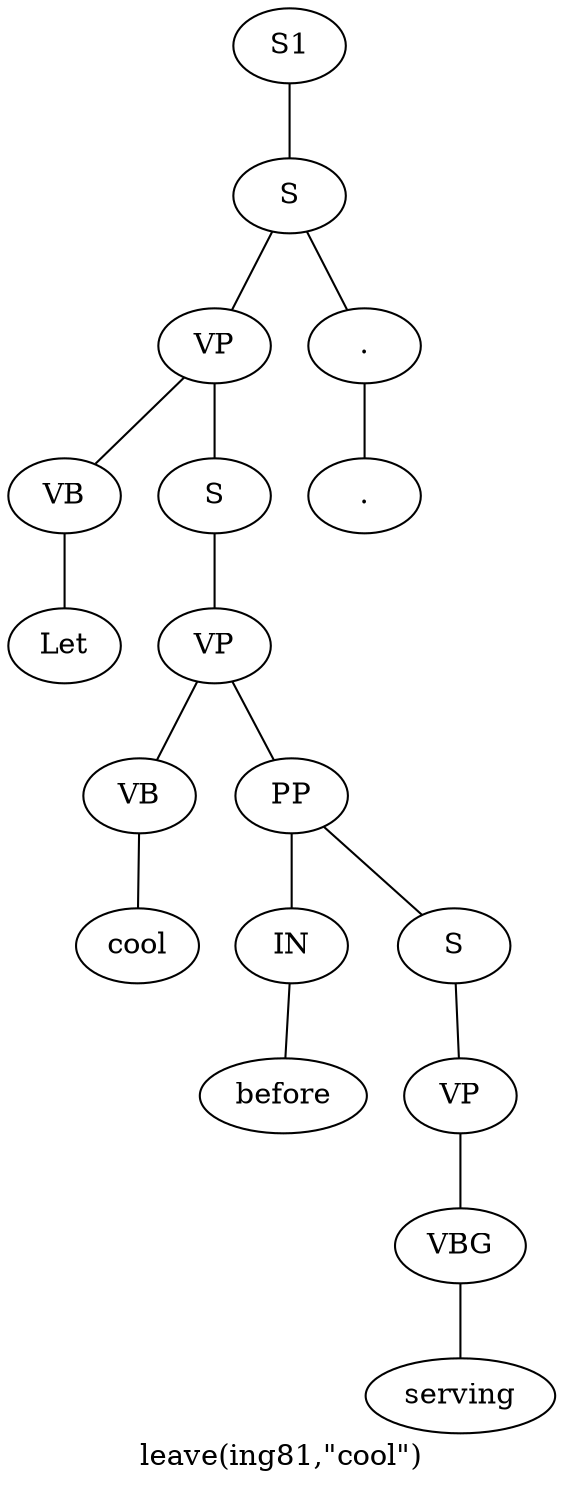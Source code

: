 graph SyntaxGraph {
	label = "leave(ing81,\"cool\")";
	Node0 [label="S1"];
	Node1 [label="S"];
	Node2 [label="VP"];
	Node3 [label="VB"];
	Node4 [label="Let"];
	Node5 [label="S"];
	Node6 [label="VP"];
	Node7 [label="VB"];
	Node8 [label="cool"];
	Node9 [label="PP"];
	Node10 [label="IN"];
	Node11 [label="before"];
	Node12 [label="S"];
	Node13 [label="VP"];
	Node14 [label="VBG"];
	Node15 [label="serving"];
	Node16 [label="."];
	Node17 [label="."];

	Node0 -- Node1;
	Node1 -- Node2;
	Node1 -- Node16;
	Node2 -- Node3;
	Node2 -- Node5;
	Node3 -- Node4;
	Node5 -- Node6;
	Node6 -- Node7;
	Node6 -- Node9;
	Node7 -- Node8;
	Node9 -- Node10;
	Node9 -- Node12;
	Node10 -- Node11;
	Node12 -- Node13;
	Node13 -- Node14;
	Node14 -- Node15;
	Node16 -- Node17;
}